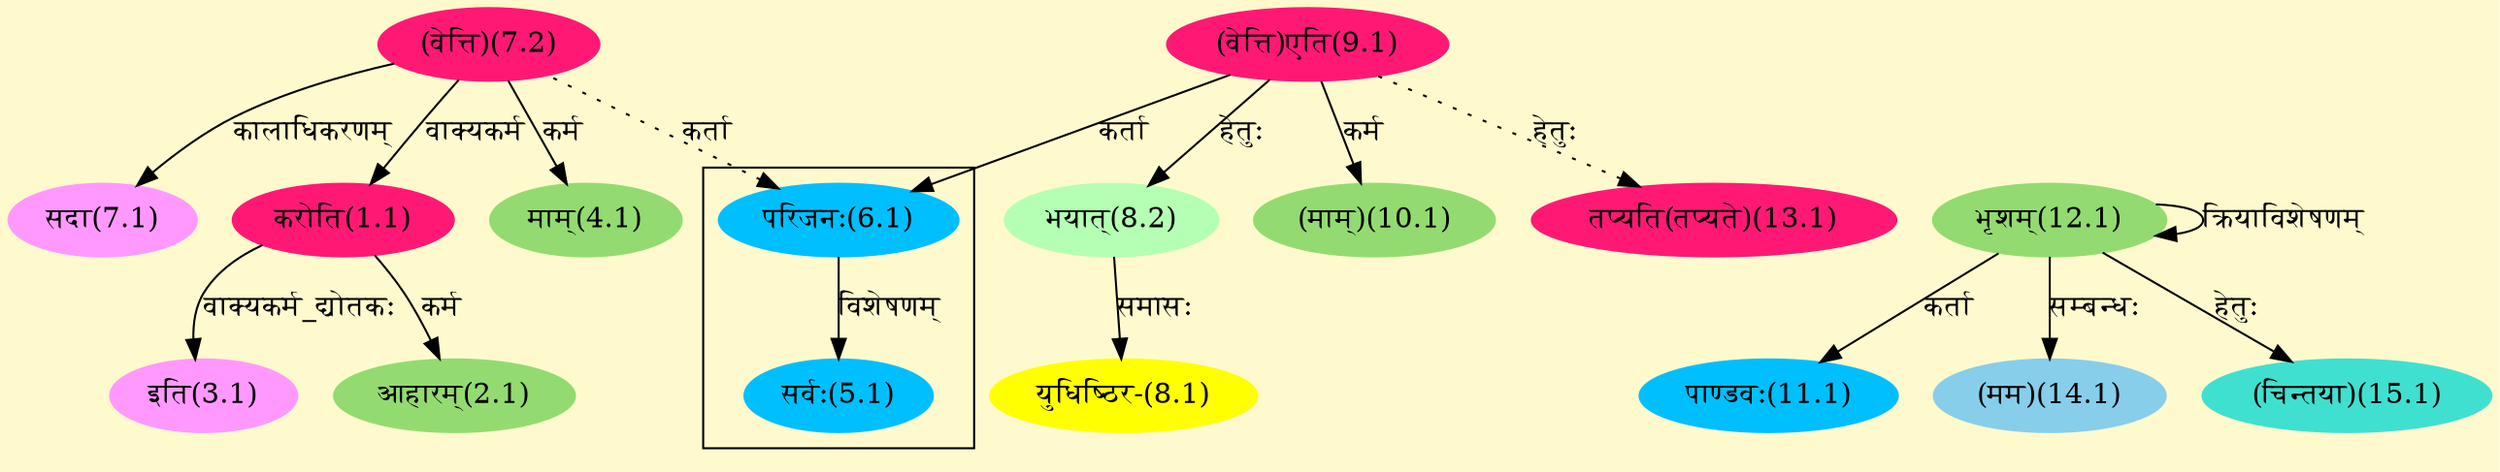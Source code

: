 digraph G{
rankdir=BT;
 compound=true;
 bgcolor="lemonchiffon1";

subgraph cluster_1{
Node5_1 [style=filled, color="#00BFFF" label = "सर्वः(5.1)"]
Node6_1 [style=filled, color="#00BFFF" label = "परिजनः(6.1)"]

}
Node1_1 [style=filled, color="#FF1975" label = "करोति(1.1)"]
Node7_2 [style=filled, color="#FF1975" label = "(वेत्ति)(7.2)"]
Node2_1 [style=filled, color="#93DB70" label = "आहारम्(2.1)"]
Node3_1 [style=filled, color="#FF99FF" label = "इति(3.1)"]
Node4_1 [style=filled, color="#93DB70" label = "माम्(4.1)"]
Node6_1 [style=filled, color="#00BFFF" label = "परिजनः(6.1)"]
Node9_1 [style=filled, color="#FF1975" label = "(वेत्ति)एति(9.1)"]
Node7_1 [style=filled, color="#FF99FF" label = "सदा(7.1)"]
Node [style=filled, color="" label = "()"]
Node8_1 [style=filled, color="#FFFF00" label = "युधिष्ठिर-(8.1)"]
Node8_2 [style=filled, color="#B4FFB4" label = "भयात्(8.2)"]
Node10_1 [style=filled, color="#93DB70" label = "(माम्)(10.1)"]
Node11_1 [style=filled, color="#00BFFF" label = "पाण्डवः(11.1)"]
Node12_1 [style=filled, color="#93DB70" label = "भृशम्(12.1)"]
Node13_1 [style=filled, color="#FF1975" label = "तप्यति(तप्यते)(13.1)"]
Node14_1 [style=filled, color="#87CEEB" label = "(मम)(14.1)"]
Node15_1 [style=filled, color="#40E0D0" label = "(चिन्तया)(15.1)"]
/* Start of Relations section */

Node1_1 -> Node7_2 [  label="वाक्यकर्म"  dir="back" ]
Node2_1 -> Node1_1 [  label="कर्म"  dir="back" ]
Node3_1 -> Node1_1 [  label="वाक्यकर्म_द्योतकः"  dir="back" ]
Node4_1 -> Node7_2 [  label="कर्म"  dir="back" ]
Node5_1 -> Node6_1 [  label="विशेषणम्"  dir="back" ]
Node6_1 -> Node9_1 [  label="कर्ता"  dir="back" ]
Node6_1 -> Node7_2 [ style=dotted label="कर्ता"  dir="back" ]
Node7_1 -> Node7_2 [  label="कालाधिकरणम्"  dir="back" ]
Node8_1 -> Node8_2 [  label="समासः"  dir="back" ]
Node8_2 -> Node9_1 [  label="हेतुः"  dir="back" ]
Node10_1 -> Node9_1 [  label="कर्म"  dir="back" ]
Node11_1 -> Node12_1 [  label="कर्ता"  dir="back" ]
Node12_1 -> Node12_1 [  label="क्रियाविशेषणम्"  dir="back" ]
Node13_1 -> Node9_1 [ style=dotted label="हेतुः"  dir="back" ]
Node14_1 -> Node12_1 [  label="सम्बन्धः"  dir="back" ]
Node15_1 -> Node12_1 [  label="हेतुः"  dir="back" ]
}
